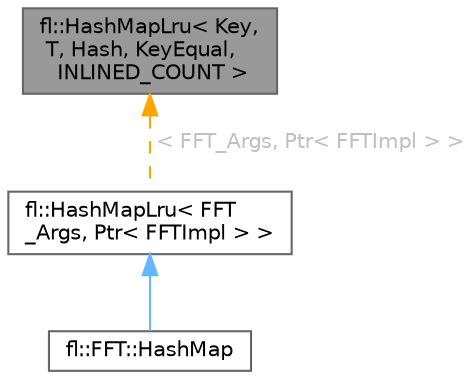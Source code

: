 digraph "fl::HashMapLru&lt; Key, T, Hash, KeyEqual, INLINED_COUNT &gt;"
{
 // INTERACTIVE_SVG=YES
 // LATEX_PDF_SIZE
  bgcolor="transparent";
  edge [fontname=Helvetica,fontsize=10,labelfontname=Helvetica,labelfontsize=10];
  node [fontname=Helvetica,fontsize=10,shape=box,height=0.2,width=0.4];
  Node1 [id="Node000001",label="fl::HashMapLru\< Key,\l T, Hash, KeyEqual,\l INLINED_COUNT \>",height=0.2,width=0.4,color="gray40", fillcolor="grey60", style="filled", fontcolor="black",tooltip=" "];
  Node1 -> Node2 [id="edge1_Node000001_Node000002",dir="back",color="orange",style="dashed",tooltip=" ",label=" \< FFT_Args, Ptr\< FFTImpl \> \>",fontcolor="grey" ];
  Node2 [id="Node000002",label="fl::HashMapLru\< FFT\l_Args, Ptr\< FFTImpl \> \>",height=0.2,width=0.4,color="gray40", fillcolor="white", style="filled",URL="$d1/df3/classfl_1_1_hash_map_lru.html",tooltip=" "];
  Node2 -> Node3 [id="edge2_Node000002_Node000003",dir="back",color="steelblue1",style="solid",tooltip=" "];
  Node3 [id="Node000003",label="fl::FFT::HashMap",height=0.2,width=0.4,color="gray40", fillcolor="white", style="filled",URL="$da/d77/structfl_1_1_f_f_t_1_1_hash_map.html",tooltip=" "];
}
